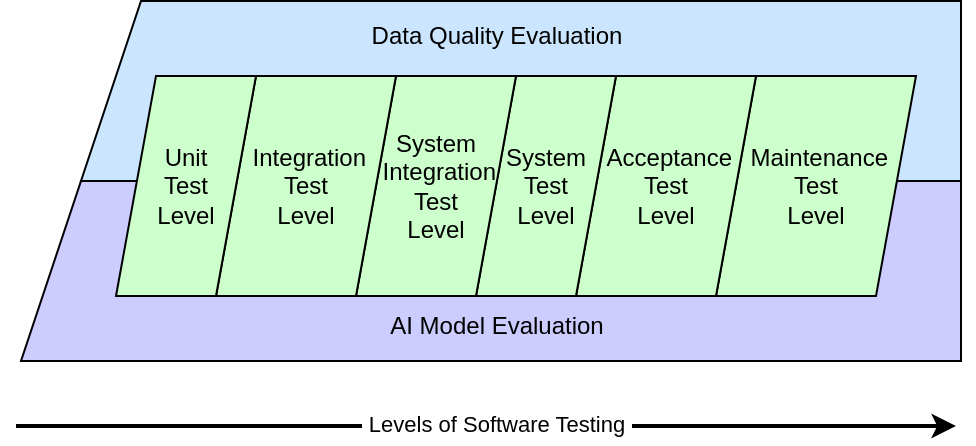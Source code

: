 <mxfile version="21.7.5" type="github">
  <diagram name="第 1 页" id="ZfZiUJ723lJmLiegwUgN">
    <mxGraphModel dx="684" dy="406" grid="1" gridSize="10" guides="1" tooltips="1" connect="1" arrows="1" fold="1" page="1" pageScale="1" pageWidth="827" pageHeight="1169" math="0" shadow="0">
      <root>
        <mxCell id="0" />
        <mxCell id="1" parent="0" />
        <mxCell id="nr2jFLE5_n0-T6uzDExR-39" value="" style="shape=manualInput;whiteSpace=wrap;html=1;rotation=90;flipH=0;flipV=1;fillColor=#CCE5FF;" vertex="1" parent="1">
          <mxGeometry x="397.5" y="57.5" width="90" height="440" as="geometry" />
        </mxCell>
        <mxCell id="nr2jFLE5_n0-T6uzDExR-36" value="" style="shape=manualInput;whiteSpace=wrap;html=1;rotation=90;flipH=0;flipV=1;fillColor=#CCCCFF;" vertex="1" parent="1">
          <mxGeometry x="382.5" y="132.5" width="90" height="470" as="geometry" />
        </mxCell>
        <mxCell id="nr2jFLE5_n0-T6uzDExR-8" value="" style="endArrow=classic;html=1;rounded=0;strokeWidth=2;" edge="1" parent="1">
          <mxGeometry width="50" height="50" relative="1" as="geometry">
            <mxPoint x="190" y="445" as="sourcePoint" />
            <mxPoint x="660" y="445" as="targetPoint" />
          </mxGeometry>
        </mxCell>
        <mxCell id="nr2jFLE5_n0-T6uzDExR-9" value="&amp;nbsp;Levels of Software Testing&amp;nbsp;" style="edgeLabel;html=1;align=center;verticalAlign=middle;resizable=0;points=[];" vertex="1" connectable="0" parent="nr2jFLE5_n0-T6uzDExR-8">
          <mxGeometry x="0.019" y="1" relative="1" as="geometry">
            <mxPoint as="offset" />
          </mxGeometry>
        </mxCell>
        <mxCell id="nr2jFLE5_n0-T6uzDExR-6" value="&amp;nbsp;Maintenance&lt;br&gt;Test&lt;br&gt;Level" style="shape=parallelogram;perimeter=parallelogramPerimeter;whiteSpace=wrap;html=1;fixedSize=1;fillColor=#CCFFCC;" vertex="1" parent="1">
          <mxGeometry x="540" y="270" width="100" height="110" as="geometry" />
        </mxCell>
        <mxCell id="nr2jFLE5_n0-T6uzDExR-5" value="&amp;nbsp;Acceptance&lt;br&gt;Test&lt;br&gt;Level" style="shape=parallelogram;perimeter=parallelogramPerimeter;whiteSpace=wrap;html=1;fixedSize=1;fillColor=#CCFFCC;" vertex="1" parent="1">
          <mxGeometry x="470" y="270" width="90" height="110" as="geometry" />
        </mxCell>
        <mxCell id="nr2jFLE5_n0-T6uzDExR-4" value="System&lt;br&gt;Test&lt;br&gt;Level" style="shape=parallelogram;perimeter=parallelogramPerimeter;whiteSpace=wrap;html=1;fixedSize=1;fillColor=#CCFFCC;" vertex="1" parent="1">
          <mxGeometry x="420" y="270" width="70" height="110" as="geometry" />
        </mxCell>
        <mxCell id="nr2jFLE5_n0-T6uzDExR-3" value="System&lt;br&gt;&amp;nbsp;Integration&lt;br&gt;Test&lt;br&gt;Level" style="shape=parallelogram;perimeter=parallelogramPerimeter;whiteSpace=wrap;html=1;fixedSize=1;fillColor=#CCFFCC;" vertex="1" parent="1">
          <mxGeometry x="360" y="270" width="80" height="110" as="geometry" />
        </mxCell>
        <mxCell id="nr2jFLE5_n0-T6uzDExR-2" value="&amp;nbsp;Integration&lt;br&gt;Test&lt;br&gt;Level" style="shape=parallelogram;perimeter=parallelogramPerimeter;whiteSpace=wrap;html=1;fixedSize=1;fillColor=#CCFFCC;" vertex="1" parent="1">
          <mxGeometry x="290" y="270" width="90" height="110" as="geometry" />
        </mxCell>
        <mxCell id="nr2jFLE5_n0-T6uzDExR-1" value="Unit &lt;br&gt;Test&lt;br&gt;Level" style="shape=parallelogram;perimeter=parallelogramPerimeter;whiteSpace=wrap;html=1;fixedSize=1;fillColor=#CCFFCC;" vertex="1" parent="1">
          <mxGeometry x="240" y="270" width="70" height="110" as="geometry" />
        </mxCell>
        <mxCell id="nr2jFLE5_n0-T6uzDExR-16" value="AI Model Evaluation" style="text;html=1;strokeColor=none;fillColor=none;align=center;verticalAlign=middle;whiteSpace=wrap;rounded=0;" vertex="1" parent="1">
          <mxGeometry x="363" y="380" width="135" height="30" as="geometry" />
        </mxCell>
        <mxCell id="nr2jFLE5_n0-T6uzDExR-17" value="Data Quality Evaluation" style="text;html=1;strokeColor=none;fillColor=none;align=center;verticalAlign=middle;whiteSpace=wrap;rounded=0;" vertex="1" parent="1">
          <mxGeometry x="363" y="235" width="135" height="30" as="geometry" />
        </mxCell>
      </root>
    </mxGraphModel>
  </diagram>
</mxfile>
